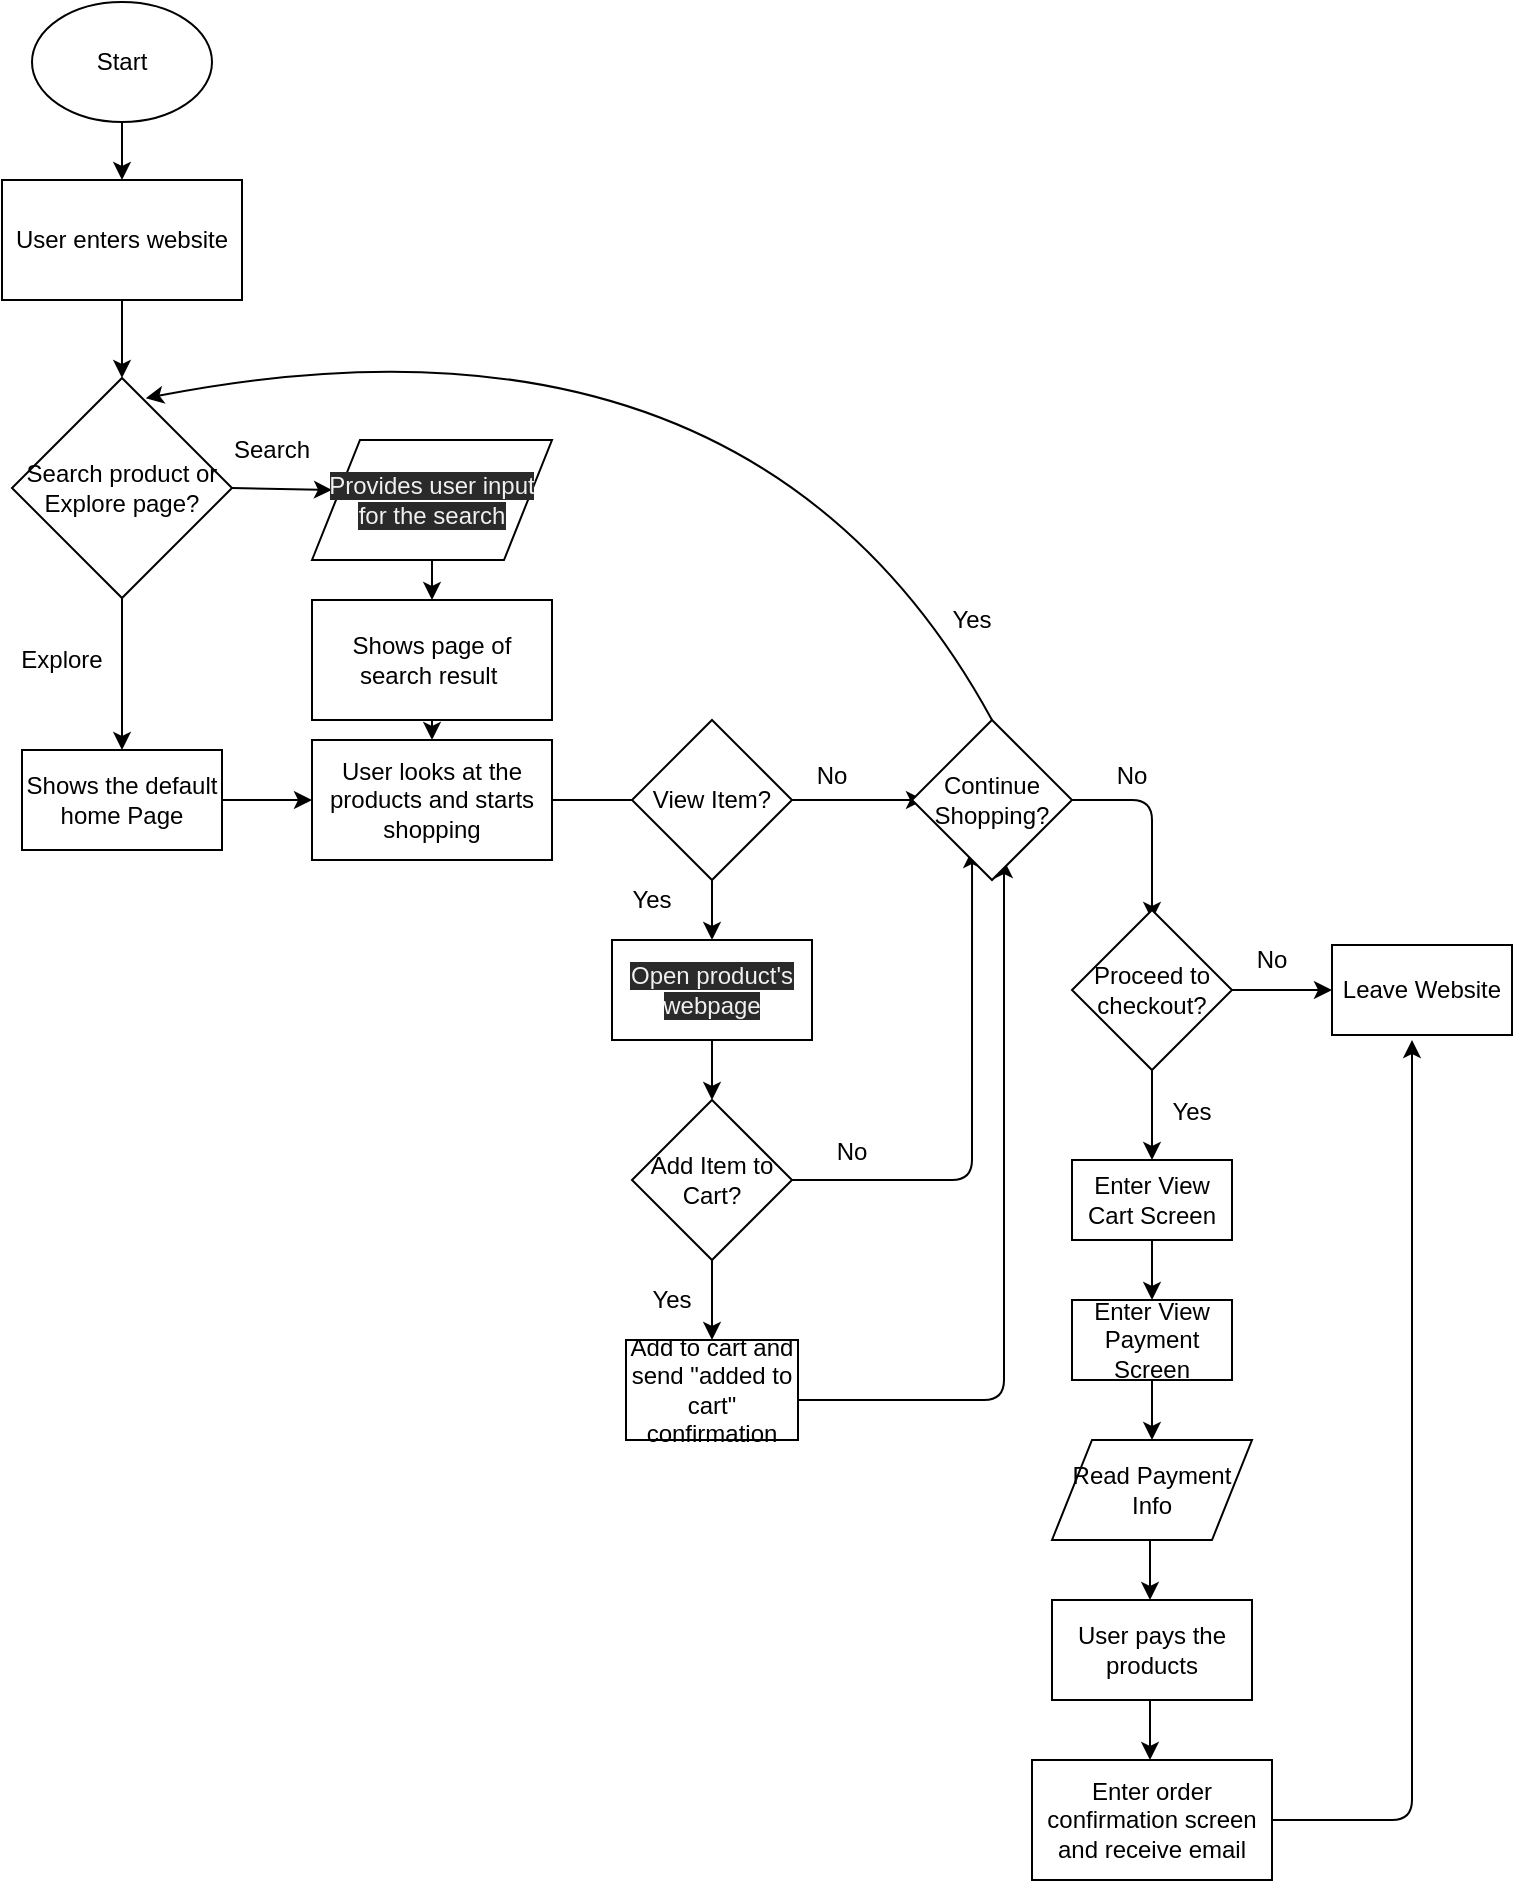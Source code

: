 <mxfile version="13.1.3">
    <diagram id="6hGFLwfOUW9BJ-s0fimq" name="Page-1">
        <mxGraphModel dx="642" dy="1599" grid="1" gridSize="10" guides="1" tooltips="1" connect="1" arrows="1" fold="1" page="1" pageScale="1" pageWidth="827" pageHeight="1169" math="0" shadow="0">
            <root>
                <mxCell id="0"/>
                <mxCell id="1" parent="0"/>
                <object label="Start" id="2">
                    <mxCell style="ellipse;whiteSpace=wrap;html=1;" vertex="1" parent="1">
                        <mxGeometry x="80" y="-1169" width="90" height="60" as="geometry"/>
                    </mxCell>
                </object>
                <mxCell id="3" value="Search product or Explore page?" style="rhombus;whiteSpace=wrap;html=1;" vertex="1" parent="1">
                    <mxGeometry x="70" y="-981" width="110" height="110" as="geometry"/>
                </mxCell>
                <mxCell id="5" value="" style="endArrow=classic;html=1;exitX=1;exitY=0.5;exitDx=0;exitDy=0;" edge="1" parent="1" source="3">
                    <mxGeometry width="50" height="50" relative="1" as="geometry">
                        <mxPoint x="325" y="-890" as="sourcePoint"/>
                        <mxPoint x="230" y="-925" as="targetPoint"/>
                    </mxGeometry>
                </mxCell>
                <mxCell id="6" value="Search" style="text;html=1;strokeColor=none;fillColor=none;align=center;verticalAlign=middle;whiteSpace=wrap;rounded=0;" vertex="1" parent="1">
                    <mxGeometry x="180" y="-955" width="40" height="20" as="geometry"/>
                </mxCell>
                <mxCell id="7" value="" style="endArrow=classic;html=1;exitX=0.5;exitY=1;exitDx=0;exitDy=0;" edge="1" parent="1" source="3" target="10">
                    <mxGeometry width="50" height="50" relative="1" as="geometry">
                        <mxPoint x="125" y="-840" as="sourcePoint"/>
                        <mxPoint x="125" y="-820" as="targetPoint"/>
                    </mxGeometry>
                </mxCell>
                <mxCell id="10" value="Shows the default home&amp;nbsp;Page" style="rounded=0;whiteSpace=wrap;html=1;" vertex="1" parent="1">
                    <mxGeometry x="75" y="-795" width="100" height="50" as="geometry"/>
                </mxCell>
                <mxCell id="11" value="Explore" style="text;html=1;strokeColor=none;fillColor=none;align=center;verticalAlign=middle;whiteSpace=wrap;rounded=0;" vertex="1" parent="1">
                    <mxGeometry x="75" y="-850" width="40" height="20" as="geometry"/>
                </mxCell>
                <mxCell id="14" value="" style="endArrow=classic;html=1;" edge="1" parent="1" target="15">
                    <mxGeometry width="50" height="50" relative="1" as="geometry">
                        <mxPoint x="280" y="-890" as="sourcePoint"/>
                        <mxPoint x="280" y="-870" as="targetPoint"/>
                    </mxGeometry>
                </mxCell>
                <mxCell id="15" value="Shows page of&lt;br&gt;search result&amp;nbsp;" style="rounded=0;whiteSpace=wrap;html=1;" vertex="1" parent="1">
                    <mxGeometry x="220" y="-870" width="120" height="60" as="geometry"/>
                </mxCell>
                <mxCell id="17" value="User looks at the products and starts shopping" style="rounded=0;whiteSpace=wrap;html=1;" vertex="1" parent="1">
                    <mxGeometry x="220" y="-800" width="120" height="60" as="geometry"/>
                </mxCell>
                <mxCell id="18" value="" style="endArrow=classic;html=1;exitX=0.5;exitY=1;exitDx=0;exitDy=0;entryX=0.5;entryY=0;entryDx=0;entryDy=0;" edge="1" parent="1" source="15" target="17">
                    <mxGeometry width="50" height="50" relative="1" as="geometry">
                        <mxPoint x="250" y="-870" as="sourcePoint"/>
                        <mxPoint x="300" y="-920" as="targetPoint"/>
                    </mxGeometry>
                </mxCell>
                <mxCell id="19" value="" style="endArrow=classic;html=1;exitX=1;exitY=0.5;exitDx=0;exitDy=0;entryX=0;entryY=0.5;entryDx=0;entryDy=0;" edge="1" parent="1" source="10" target="17">
                    <mxGeometry width="50" height="50" relative="1" as="geometry">
                        <mxPoint x="290" y="-870" as="sourcePoint"/>
                        <mxPoint x="340" y="-920" as="targetPoint"/>
                    </mxGeometry>
                </mxCell>
                <mxCell id="20" value="" style="endArrow=classic;html=1;exitX=1;exitY=0.5;exitDx=0;exitDy=0;" edge="1" parent="1" source="17">
                    <mxGeometry width="50" height="50" relative="1" as="geometry">
                        <mxPoint x="370" y="-700" as="sourcePoint"/>
                        <mxPoint x="420" y="-770" as="targetPoint"/>
                    </mxGeometry>
                </mxCell>
                <mxCell id="21" value="User enters website" style="rounded=0;whiteSpace=wrap;html=1;" vertex="1" parent="1">
                    <mxGeometry x="65" y="-1080" width="120" height="60" as="geometry"/>
                </mxCell>
                <mxCell id="22" value="" style="endArrow=classic;html=1;entryX=0.5;entryY=0;entryDx=0;entryDy=0;exitX=0.5;exitY=1;exitDx=0;exitDy=0;" edge="1" parent="1" source="21" target="3">
                    <mxGeometry width="50" height="50" relative="1" as="geometry">
                        <mxPoint x="125" y="-1000" as="sourcePoint"/>
                        <mxPoint x="370" y="-940" as="targetPoint"/>
                    </mxGeometry>
                </mxCell>
                <mxCell id="23" value="" style="endArrow=classic;html=1;exitX=0.5;exitY=1;exitDx=0;exitDy=0;" edge="1" parent="1" source="2" target="21">
                    <mxGeometry width="50" height="50" relative="1" as="geometry">
                        <mxPoint x="320" y="-890" as="sourcePoint"/>
                        <mxPoint x="370" y="-940" as="targetPoint"/>
                    </mxGeometry>
                </mxCell>
                <mxCell id="25" value="View Item?" style="rhombus;whiteSpace=wrap;html=1;" vertex="1" parent="1">
                    <mxGeometry x="380" y="-810" width="80" height="80" as="geometry"/>
                </mxCell>
                <mxCell id="27" value="" style="endArrow=classic;html=1;exitX=1;exitY=0.5;exitDx=0;exitDy=0;entryX=0;entryY=0.5;entryDx=0;entryDy=0;" edge="1" parent="1" source="25">
                    <mxGeometry width="50" height="50" relative="1" as="geometry">
                        <mxPoint x="306" y="-720" as="sourcePoint"/>
                        <mxPoint x="526" y="-770" as="targetPoint"/>
                    </mxGeometry>
                </mxCell>
                <mxCell id="28" value="&lt;meta charset=&quot;utf-8&quot;&gt;&lt;span style=&quot;color: rgb(240, 240, 240); font-family: Helvetica; font-size: 12px; font-style: normal; font-variant-ligatures: normal; font-variant-caps: normal; font-weight: 400; letter-spacing: normal; orphans: 2; text-align: center; text-indent: 0px; text-transform: none; widows: 2; word-spacing: 0px; -webkit-text-stroke-width: 0px; background-color: rgb(42, 42, 42); text-decoration-style: initial; text-decoration-color: initial; float: none; display: inline !important;&quot;&gt;Open product's webpage&lt;/span&gt;" style="rounded=0;whiteSpace=wrap;html=1;" vertex="1" parent="1">
                    <mxGeometry x="370" y="-700" width="100" height="50" as="geometry"/>
                </mxCell>
                <mxCell id="29" value="" style="endArrow=classic;html=1;entryX=0.5;entryY=0;entryDx=0;entryDy=0;exitX=0.5;exitY=1;exitDx=0;exitDy=0;" edge="1" parent="1" source="25" target="28">
                    <mxGeometry width="50" height="50" relative="1" as="geometry">
                        <mxPoint x="420" y="-720" as="sourcePoint"/>
                        <mxPoint x="356" y="-770" as="targetPoint"/>
                    </mxGeometry>
                </mxCell>
                <mxCell id="30" value="Yes" style="text;html=1;strokeColor=none;fillColor=none;align=center;verticalAlign=middle;whiteSpace=wrap;rounded=0;" vertex="1" parent="1">
                    <mxGeometry x="370" y="-730" width="40" height="20" as="geometry"/>
                </mxCell>
                <mxCell id="31" value="No" style="text;html=1;strokeColor=none;fillColor=none;align=center;verticalAlign=middle;whiteSpace=wrap;rounded=0;" vertex="1" parent="1">
                    <mxGeometry x="460" y="-792.5" width="40" height="20" as="geometry"/>
                </mxCell>
                <mxCell id="32" value="" style="curved=1;endArrow=classic;html=1;entryX=0.608;entryY=0.092;entryDx=0;entryDy=0;entryPerimeter=0;exitX=0.5;exitY=0;exitDx=0;exitDy=0;" edge="1" parent="1" source="42" target="3">
                    <mxGeometry width="50" height="50" relative="1" as="geometry">
                        <mxPoint x="590" y="-800" as="sourcePoint"/>
                        <mxPoint x="390" y="-890" as="targetPoint"/>
                        <Array as="points">
                            <mxPoint x="440" y="-1030"/>
                        </Array>
                    </mxGeometry>
                </mxCell>
                <mxCell id="33" value="Add Item to Cart?" style="rhombus;whiteSpace=wrap;html=1;" vertex="1" parent="1">
                    <mxGeometry x="380" y="-620" width="80" height="80" as="geometry"/>
                </mxCell>
                <mxCell id="34" value="" style="endArrow=classic;html=1;entryX=0.5;entryY=0;entryDx=0;entryDy=0;exitX=0.5;exitY=1;exitDx=0;exitDy=0;" edge="1" parent="1" source="28" target="33">
                    <mxGeometry width="50" height="50" relative="1" as="geometry">
                        <mxPoint x="420" y="-640" as="sourcePoint"/>
                        <mxPoint x="356" y="-660" as="targetPoint"/>
                    </mxGeometry>
                </mxCell>
                <mxCell id="35" value="Add to cart and send &quot;added to cart&quot; confirmation" style="rounded=0;whiteSpace=wrap;html=1;" vertex="1" parent="1">
                    <mxGeometry x="377" y="-500" width="86" height="50" as="geometry"/>
                </mxCell>
                <mxCell id="36" value="" style="endArrow=classic;html=1;entryX=0.5;entryY=0;entryDx=0;entryDy=0;exitX=0.5;exitY=1;exitDx=0;exitDy=0;" edge="1" parent="1" source="33" target="35">
                    <mxGeometry width="50" height="50" relative="1" as="geometry">
                        <mxPoint x="376" y="-570" as="sourcePoint"/>
                        <mxPoint x="376" y="-570" as="targetPoint"/>
                    </mxGeometry>
                </mxCell>
                <mxCell id="37" value="Yes" style="text;html=1;strokeColor=none;fillColor=none;align=center;verticalAlign=middle;whiteSpace=wrap;rounded=0;" vertex="1" parent="1">
                    <mxGeometry x="380" y="-530" width="40" height="20" as="geometry"/>
                </mxCell>
                <mxCell id="39" value="" style="endArrow=classic;html=1;" edge="1" parent="1">
                    <mxGeometry width="50" height="50" relative="1" as="geometry">
                        <mxPoint x="463" y="-470" as="sourcePoint"/>
                        <mxPoint x="566" y="-740" as="targetPoint"/>
                        <Array as="points">
                            <mxPoint x="566" y="-470"/>
                        </Array>
                    </mxGeometry>
                </mxCell>
                <mxCell id="40" value="" style="endArrow=classic;html=1;entryX=0.378;entryY=1.056;entryDx=0;entryDy=0;entryPerimeter=0;" edge="1" parent="1">
                    <mxGeometry width="50" height="50" relative="1" as="geometry">
                        <mxPoint x="460" y="-580" as="sourcePoint"/>
                        <mxPoint x="550.02" y="-744.98" as="targetPoint"/>
                        <Array as="points">
                            <mxPoint x="550" y="-580"/>
                        </Array>
                    </mxGeometry>
                </mxCell>
                <mxCell id="41" value="No" style="text;html=1;strokeColor=none;fillColor=none;align=center;verticalAlign=middle;whiteSpace=wrap;rounded=0;" vertex="1" parent="1">
                    <mxGeometry x="470" y="-604" width="40" height="20" as="geometry"/>
                </mxCell>
                <mxCell id="42" value="Continue Shopping?" style="rhombus;whiteSpace=wrap;html=1;" vertex="1" parent="1">
                    <mxGeometry x="520" y="-810" width="80" height="80" as="geometry"/>
                </mxCell>
                <mxCell id="43" value="Yes" style="text;html=1;strokeColor=none;fillColor=none;align=center;verticalAlign=middle;whiteSpace=wrap;rounded=0;" vertex="1" parent="1">
                    <mxGeometry x="530" y="-870" width="40" height="20" as="geometry"/>
                </mxCell>
                <mxCell id="44" value="" style="endArrow=classic;html=1;" edge="1" parent="1">
                    <mxGeometry width="50" height="50" relative="1" as="geometry">
                        <mxPoint x="600" y="-770" as="sourcePoint"/>
                        <mxPoint x="640" y="-710" as="targetPoint"/>
                        <Array as="points">
                            <mxPoint x="640" y="-770"/>
                        </Array>
                    </mxGeometry>
                </mxCell>
                <mxCell id="45" value="No" style="text;html=1;strokeColor=none;fillColor=none;align=center;verticalAlign=middle;whiteSpace=wrap;rounded=0;" vertex="1" parent="1">
                    <mxGeometry x="610" y="-792.5" width="40" height="20" as="geometry"/>
                </mxCell>
                <mxCell id="46" value="Proceed to checkout?" style="rhombus;whiteSpace=wrap;html=1;" vertex="1" parent="1">
                    <mxGeometry x="600" y="-715" width="80" height="80" as="geometry"/>
                </mxCell>
                <mxCell id="48" value="Leave Website" style="rounded=0;whiteSpace=wrap;html=1;" vertex="1" parent="1">
                    <mxGeometry x="730" y="-697.5" width="90" height="45" as="geometry"/>
                </mxCell>
                <mxCell id="49" value="" style="endArrow=classic;html=1;entryX=0;entryY=0.5;entryDx=0;entryDy=0;exitX=1;exitY=0.5;exitDx=0;exitDy=0;" edge="1" parent="1" source="46" target="48">
                    <mxGeometry width="50" height="50" relative="1" as="geometry">
                        <mxPoint x="540" y="-590" as="sourcePoint"/>
                        <mxPoint x="590" y="-640" as="targetPoint"/>
                    </mxGeometry>
                </mxCell>
                <mxCell id="50" value="Enter View Cart Screen" style="rounded=0;whiteSpace=wrap;html=1;" vertex="1" parent="1">
                    <mxGeometry x="600" y="-590" width="80" height="40" as="geometry"/>
                </mxCell>
                <mxCell id="51" value="" style="endArrow=classic;html=1;entryX=0.5;entryY=0;entryDx=0;entryDy=0;exitX=0.5;exitY=1;exitDx=0;exitDy=0;" edge="1" parent="1" source="46" target="50">
                    <mxGeometry width="50" height="50" relative="1" as="geometry">
                        <mxPoint x="540" y="-590" as="sourcePoint"/>
                        <mxPoint x="590" y="-640" as="targetPoint"/>
                    </mxGeometry>
                </mxCell>
                <mxCell id="52" value="Yes" style="text;html=1;strokeColor=none;fillColor=none;align=center;verticalAlign=middle;whiteSpace=wrap;rounded=0;" vertex="1" parent="1">
                    <mxGeometry x="640" y="-624" width="40" height="20" as="geometry"/>
                </mxCell>
                <mxCell id="53" value="No" style="text;html=1;strokeColor=none;fillColor=none;align=center;verticalAlign=middle;whiteSpace=wrap;rounded=0;" vertex="1" parent="1">
                    <mxGeometry x="680" y="-700" width="40" height="20" as="geometry"/>
                </mxCell>
                <mxCell id="54" value="Enter View Payment Screen" style="rounded=0;whiteSpace=wrap;html=1;" vertex="1" parent="1">
                    <mxGeometry x="600" y="-520" width="80" height="40" as="geometry"/>
                </mxCell>
                <mxCell id="55" value="" style="endArrow=classic;html=1;entryX=0.5;entryY=0;entryDx=0;entryDy=0;exitX=0.5;exitY=1;exitDx=0;exitDy=0;" edge="1" parent="1" source="50" target="54">
                    <mxGeometry width="50" height="50" relative="1" as="geometry">
                        <mxPoint x="540" y="-500" as="sourcePoint"/>
                        <mxPoint x="590" y="-550" as="targetPoint"/>
                    </mxGeometry>
                </mxCell>
                <mxCell id="58" value="Read Payment Info" style="shape=parallelogram;perimeter=parallelogramPerimeter;whiteSpace=wrap;html=1;" vertex="1" parent="1">
                    <mxGeometry x="590" y="-450" width="100" height="50" as="geometry"/>
                </mxCell>
                <mxCell id="59" value="&lt;meta charset=&quot;utf-8&quot;&gt;&lt;span style=&quot;color: rgb(240, 240, 240); font-family: Helvetica; font-size: 12px; font-style: normal; font-variant-ligatures: normal; font-variant-caps: normal; font-weight: 400; letter-spacing: normal; orphans: 2; text-align: center; text-indent: 0px; text-transform: none; widows: 2; word-spacing: 0px; -webkit-text-stroke-width: 0px; background-color: rgb(42, 42, 42); text-decoration-style: initial; text-decoration-color: initial; float: none; display: inline !important;&quot;&gt;Provides user input for the search&lt;/span&gt;" style="shape=parallelogram;perimeter=parallelogramPerimeter;whiteSpace=wrap;html=1;" vertex="1" parent="1">
                    <mxGeometry x="220" y="-950" width="120" height="60" as="geometry"/>
                </mxCell>
                <mxCell id="60" value="" style="endArrow=classic;html=1;entryX=0.5;entryY=0;entryDx=0;entryDy=0;exitX=0.5;exitY=1;exitDx=0;exitDy=0;" edge="1" parent="1">
                    <mxGeometry width="50" height="50" relative="1" as="geometry">
                        <mxPoint x="640" y="-480" as="sourcePoint"/>
                        <mxPoint x="640" y="-450" as="targetPoint"/>
                    </mxGeometry>
                </mxCell>
                <mxCell id="61" value="User pays the products" style="rounded=0;whiteSpace=wrap;html=1;" vertex="1" parent="1">
                    <mxGeometry x="590" y="-370" width="100" height="50" as="geometry"/>
                </mxCell>
                <mxCell id="62" value="Enter order confirmation screen and receive email" style="rounded=0;whiteSpace=wrap;html=1;" vertex="1" parent="1">
                    <mxGeometry x="580" y="-290" width="120" height="60" as="geometry"/>
                </mxCell>
                <mxCell id="65" value="" style="endArrow=classic;html=1;entryX=0.5;entryY=0;entryDx=0;entryDy=0;exitX=0.5;exitY=1;exitDx=0;exitDy=0;" edge="1" parent="1">
                    <mxGeometry width="50" height="50" relative="1" as="geometry">
                        <mxPoint x="639" y="-400" as="sourcePoint"/>
                        <mxPoint x="639" y="-370" as="targetPoint"/>
                    </mxGeometry>
                </mxCell>
                <mxCell id="66" value="" style="endArrow=classic;html=1;entryX=0.5;entryY=0;entryDx=0;entryDy=0;exitX=0.5;exitY=1;exitDx=0;exitDy=0;" edge="1" parent="1">
                    <mxGeometry width="50" height="50" relative="1" as="geometry">
                        <mxPoint x="639" y="-320" as="sourcePoint"/>
                        <mxPoint x="639" y="-290" as="targetPoint"/>
                    </mxGeometry>
                </mxCell>
                <mxCell id="67" value="" style="endArrow=classic;html=1;" edge="1" parent="1">
                    <mxGeometry width="50" height="50" relative="1" as="geometry">
                        <mxPoint x="700" y="-260" as="sourcePoint"/>
                        <mxPoint x="770" y="-650" as="targetPoint"/>
                        <Array as="points">
                            <mxPoint x="770" y="-260"/>
                        </Array>
                    </mxGeometry>
                </mxCell>
            </root>
        </mxGraphModel>
    </diagram>
</mxfile>
